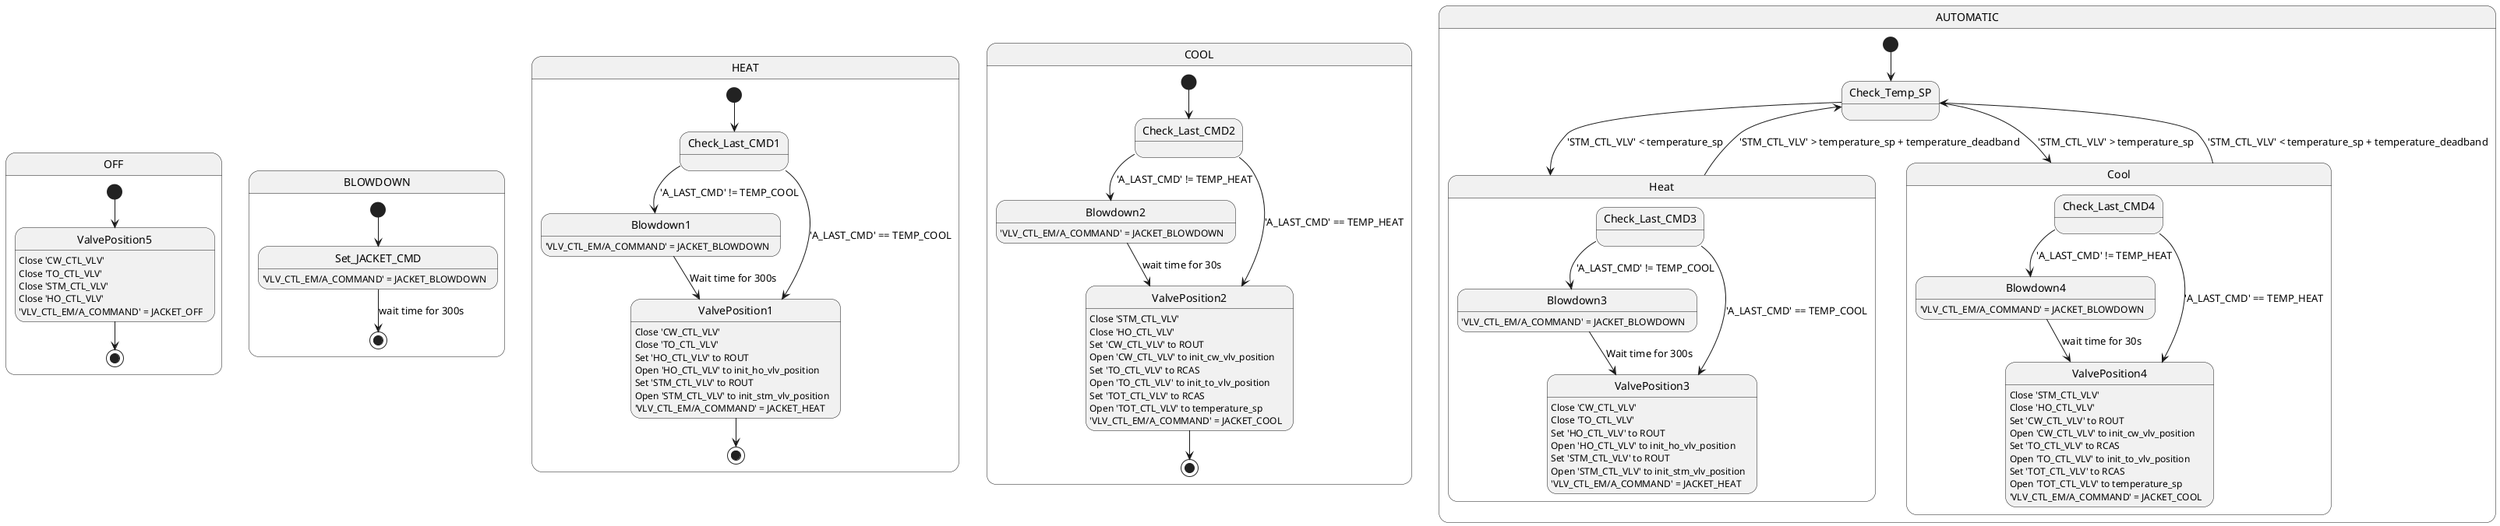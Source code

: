 To include parameter definitions, copy this to the major script below:
!include  Definitions/S_EMC_TEMP_CND/parameter_definition.puml

@startuml

state OFF {

[*] --> ValvePosition5

ValvePosition5: Close 'CW_CTL_VLV'
ValvePosition5: Close 'TO_CTL_VLV'
ValvePosition5: Close 'STM_CTL_VLV'
ValvePosition5: Close 'HO_CTL_VLV'
ValvePosition5: 'VLV_CTL_EM/A_COMMAND' = JACKET_OFF

ValvePosition5 --> [*]

}

state BLOWDOWN {

[*] --> Set_JACKET_CMD
Set_JACKET_CMD: 'VLV_CTL_EM/A_COMMAND' = JACKET_BLOWDOWN

Set_JACKET_CMD --> [*]: wait time for 300s

}

state HEAT {
[*] --> Check_Last_CMD1

Check_Last_CMD1 --> Blowdown1: 'A_LAST_CMD' != TEMP_COOL
Check_Last_CMD1 --> ValvePosition1: 'A_LAST_CMD' == TEMP_COOL

Blowdown1: 'VLV_CTL_EM/A_COMMAND' = JACKET_BLOWDOWN

Blowdown1 --> ValvePosition1: Wait time for 300s

ValvePosition1: Close 'CW_CTL_VLV'
ValvePosition1: Close 'TO_CTL_VLV'
ValvePosition1: Set 'HO_CTL_VLV' to ROUT
ValvePosition1: Open 'HO_CTL_VLV' to init_ho_vlv_position
ValvePosition1: Set 'STM_CTL_VLV' to ROUT
ValvePosition1: Open 'STM_CTL_VLV' to init_stm_vlv_position
ValvePosition1: 'VLV_CTL_EM/A_COMMAND' = JACKET_HEAT

ValvePosition1 --> [*]

}

state COOL {

[*] --> Check_Last_CMD2

Check_Last_CMD2 --> Blowdown2: 'A_LAST_CMD' != TEMP_HEAT
Blowdown2: 'VLV_CTL_EM/A_COMMAND' = JACKET_BLOWDOWN

Check_Last_CMD2 --> ValvePosition2: 'A_LAST_CMD' == TEMP_HEAT

Blowdown2 --> ValvePosition2: wait time for 30s

ValvePosition2: Close 'STM_CTL_VLV'
ValvePosition2: Close 'HO_CTL_VLV'
ValvePosition2: Set 'CW_CTL_VLV' to ROUT
ValvePosition2: Open 'CW_CTL_VLV' to init_cw_vlv_position
ValvePosition2: Set 'TO_CTL_VLV' to RCAS
ValvePosition2: Open 'TO_CTL_VLV' to init_to_vlv_position
ValvePosition2: Set 'TOT_CTL_VLV' to RCAS
ValvePosition2: Open 'TOT_CTL_VLV' to temperature_sp
ValvePosition2: 'VLV_CTL_EM/A_COMMAND' = JACKET_COOL

ValvePosition2 --> [*]
}

state AUTOMATIC{

[*] --> Check_Temp_SP

Check_Temp_SP --> Heat: 'STM_CTL_VLV' < temperature_sp

Check_Temp_SP --> Cool: 'STM_CTL_VLV' > temperature_sp

state Heat {

Check_Last_CMD3 --> Blowdown3: 'A_LAST_CMD' != TEMP_COOL
Check_Last_CMD3 --> ValvePosition3: 'A_LAST_CMD' == TEMP_COOL

Blowdown3: 'VLV_CTL_EM/A_COMMAND' = JACKET_BLOWDOWN

Blowdown3 --> ValvePosition3: Wait time for 300s

ValvePosition3: Close 'CW_CTL_VLV'
ValvePosition3: Close 'TO_CTL_VLV'
ValvePosition3: Set 'HO_CTL_VLV' to ROUT
ValvePosition3: Open 'HO_CTL_VLV' to init_ho_vlv_position
ValvePosition3: Set 'STM_CTL_VLV' to ROUT
ValvePosition3: Open 'STM_CTL_VLV' to init_stm_vlv_position
ValvePosition3: 'VLV_CTL_EM/A_COMMAND' = JACKET_HEAT

}

state Cool {

Check_Last_CMD4 --> Blowdown4: 'A_LAST_CMD' != TEMP_HEAT
Blowdown4: 'VLV_CTL_EM/A_COMMAND' = JACKET_BLOWDOWN

Check_Last_CMD4 --> ValvePosition4: 'A_LAST_CMD' == TEMP_HEAT

Blowdown4 --> ValvePosition4: wait time for 30s

ValvePosition4: Close 'STM_CTL_VLV'
ValvePosition4: Close 'HO_CTL_VLV'
ValvePosition4: Set 'CW_CTL_VLV' to ROUT
ValvePosition4: Open 'CW_CTL_VLV' to init_cw_vlv_position
ValvePosition4: Set 'TO_CTL_VLV' to RCAS
ValvePosition4: Open 'TO_CTL_VLV' to init_to_vlv_position
ValvePosition4: Set 'TOT_CTL_VLV' to RCAS
ValvePosition4: Open 'TOT_CTL_VLV' to temperature_sp
ValvePosition4: 'VLV_CTL_EM/A_COMMAND' = JACKET_COOL


}


Heat --> Check_Temp_SP: 'STM_CTL_VLV' > temperature_sp + temperature_deadband
Cool --> Check_Temp_SP: 'STM_CTL_VLV' < temperature_sp + temperature_deadband

}

@enduml